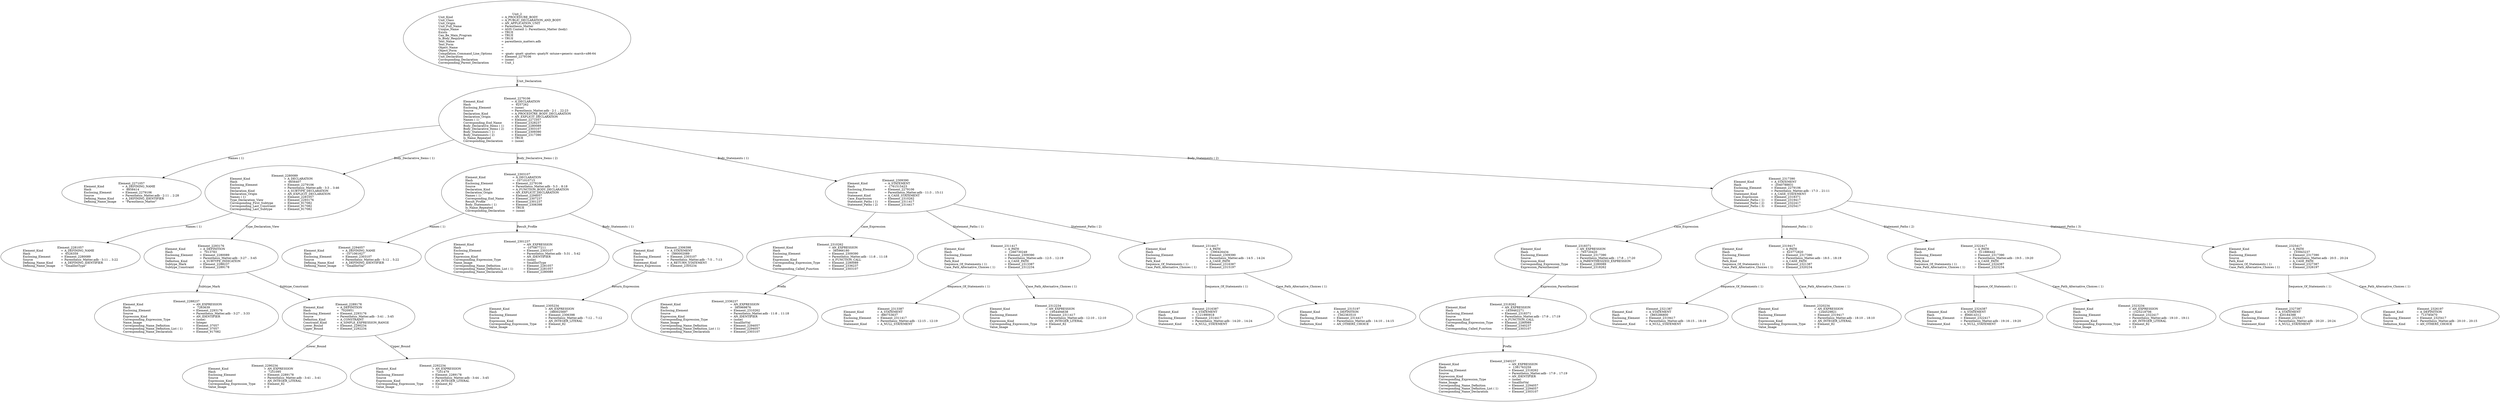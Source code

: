 digraph "parenthesis_matters.adt" {
  Unit_2 -> Element_2279106
      [ label=Unit_Declaration ];
  Unit_2
      [ label=<<TABLE BORDER="0" CELLBORDER="0" CELLSPACING="0" CELLPADDING="0"> 
          <TR><TD COLSPAN="3">Unit_2</TD></TR>
          <TR><TD ALIGN="LEFT">Unit_Kind   </TD><TD> = </TD><TD ALIGN="LEFT">A_PROCEDURE_BODY</TD></TR>
          <TR><TD ALIGN="LEFT">Unit_Class   </TD><TD> = </TD><TD ALIGN="LEFT">A_PUBLIC_DECLARATION_AND_BODY</TD></TR>
          <TR><TD ALIGN="LEFT">Unit_Origin   </TD><TD> = </TD><TD ALIGN="LEFT">AN_APPLICATION_UNIT</TD></TR>
          <TR><TD ALIGN="LEFT">Unit_Full_Name    </TD><TD> = </TD><TD ALIGN="LEFT">Parenthesis_Matter</TD></TR>
          <TR><TD ALIGN="LEFT">Unique_Name   </TD><TD> = </TD><TD ALIGN="LEFT">ASIS Context 1: Parenthesis_Matter (body)</TD></TR>
          <TR><TD ALIGN="LEFT">Exists  </TD><TD> = </TD><TD ALIGN="LEFT">TRUE</TD></TR>
          <TR><TD ALIGN="LEFT">Can_Be_Main_Program     </TD><TD> = </TD><TD ALIGN="LEFT">TRUE</TD></TR>
          <TR><TD ALIGN="LEFT">Is_Body_Required     </TD><TD> = </TD><TD ALIGN="LEFT">TRUE</TD></TR>
          <TR><TD ALIGN="LEFT">Text_Name   </TD><TD> = </TD><TD ALIGN="LEFT">parenthesis_matters.adb</TD></TR>
          <TR><TD ALIGN="LEFT">Text_Form   </TD><TD> = </TD><TD ALIGN="LEFT"></TD></TR>
          <TR><TD ALIGN="LEFT">Object_Name   </TD><TD> = </TD><TD ALIGN="LEFT"></TD></TR>
          <TR><TD ALIGN="LEFT">Object_Form   </TD><TD> = </TD><TD ALIGN="LEFT"></TD></TR>
          <TR><TD ALIGN="LEFT">Compilation_Command_Line_Options         </TD><TD> = </TD><TD ALIGN="LEFT">-gnatc -gnatt -gnatws -gnatyN -mtune=generic -march=x86-64</TD></TR>
          <TR><TD ALIGN="LEFT">Unit_Declaration     </TD><TD> = </TD><TD ALIGN="LEFT">Element_2279106</TD></TR>
          <TR><TD ALIGN="LEFT">Corresponding_Declaration       </TD><TD> = </TD><TD ALIGN="LEFT">(none)</TD></TR>
          <TR><TD ALIGN="LEFT">Corresponding_Parent_Declaration         </TD><TD> = </TD><TD ALIGN="LEFT">Unit_1</TD></TR>
          </TABLE>> ];
  Element_2279106 -> Element_2271057
      [ label="Names ( 1)" ];
  Element_2279106 -> Element_2280089
      [ label="Body_Declarative_Items ( 1)" ];
  Element_2279106 -> Element_2303107
      [ label="Body_Declarative_Items ( 2)" ];
  Element_2279106 -> Element_2309390
      [ label="Body_Statements ( 1)" ];
  Element_2279106 -> Element_2317390
      [ label="Body_Statements ( 2)" ];
  Element_2279106
      [ label=<<TABLE BORDER="0" CELLBORDER="0" CELLSPACING="0" CELLPADDING="0"> 
          <TR><TD COLSPAN="3">Element_2279106</TD></TR>
          <TR><TD ALIGN="LEFT">Element_Kind    </TD><TD> = </TD><TD ALIGN="LEFT">A_DECLARATION</TD></TR>
          <TR><TD ALIGN="LEFT">Hash  </TD><TD> = </TD><TD ALIGN="LEFT"> 9257262</TD></TR>
          <TR><TD ALIGN="LEFT">Enclosing_Element     </TD><TD> = </TD><TD ALIGN="LEFT">(none)</TD></TR>
          <TR><TD ALIGN="LEFT">Source  </TD><TD> = </TD><TD ALIGN="LEFT">Parenthesis_Matter.adb - 2:1 .. 22:23</TD></TR>
          <TR><TD ALIGN="LEFT">Declaration_Kind     </TD><TD> = </TD><TD ALIGN="LEFT">A_PROCEDURE_BODY_DECLARATION</TD></TR>
          <TR><TD ALIGN="LEFT">Declaration_Origin     </TD><TD> = </TD><TD ALIGN="LEFT">AN_EXPLICIT_DECLARATION</TD></TR>
          <TR><TD ALIGN="LEFT">Names ( 1)   </TD><TD> = </TD><TD ALIGN="LEFT">Element_2271057</TD></TR>
          <TR><TD ALIGN="LEFT">Corresponding_End_Name      </TD><TD> = </TD><TD ALIGN="LEFT">Element_2328237</TD></TR>
          <TR><TD ALIGN="LEFT">Body_Declarative_Items ( 1)       </TD><TD> = </TD><TD ALIGN="LEFT">Element_2280089</TD></TR>
          <TR><TD ALIGN="LEFT">Body_Declarative_Items ( 2)       </TD><TD> = </TD><TD ALIGN="LEFT">Element_2303107</TD></TR>
          <TR><TD ALIGN="LEFT">Body_Statements ( 1)      </TD><TD> = </TD><TD ALIGN="LEFT">Element_2309390</TD></TR>
          <TR><TD ALIGN="LEFT">Body_Statements ( 2)      </TD><TD> = </TD><TD ALIGN="LEFT">Element_2317390</TD></TR>
          <TR><TD ALIGN="LEFT">Is_Name_Repeated     </TD><TD> = </TD><TD ALIGN="LEFT">TRUE</TD></TR>
          <TR><TD ALIGN="LEFT">Corresponding_Declaration       </TD><TD> = </TD><TD ALIGN="LEFT">(none)</TD></TR>
          </TABLE>> ];
  Element_2271057
      [ label=<<TABLE BORDER="0" CELLBORDER="0" CELLSPACING="0" CELLPADDING="0"> 
          <TR><TD COLSPAN="3">Element_2271057</TD></TR>
          <TR><TD ALIGN="LEFT">Element_Kind    </TD><TD> = </TD><TD ALIGN="LEFT">A_DEFINING_NAME</TD></TR>
          <TR><TD ALIGN="LEFT">Hash  </TD><TD> = </TD><TD ALIGN="LEFT"> 8858414</TD></TR>
          <TR><TD ALIGN="LEFT">Enclosing_Element     </TD><TD> = </TD><TD ALIGN="LEFT">Element_2279106</TD></TR>
          <TR><TD ALIGN="LEFT">Source  </TD><TD> = </TD><TD ALIGN="LEFT">Parenthesis_Matter.adb - 2:11 .. 2:28</TD></TR>
          <TR><TD ALIGN="LEFT">Defining_Name_Kind     </TD><TD> = </TD><TD ALIGN="LEFT">A_DEFINING_IDENTIFIER</TD></TR>
          <TR><TD ALIGN="LEFT">Defining_Name_Image     </TD><TD> = </TD><TD ALIGN="LEFT">"Parenthesis_Matter"</TD></TR>
          </TABLE>> ];
  Element_2280089 -> Element_2281057
      [ label="Names ( 1)" ];
  Element_2280089 -> Element_2293176
      [ label=Type_Declaration_View ];
  Element_2280089
      [ label=<<TABLE BORDER="0" CELLBORDER="0" CELLSPACING="0" CELLPADDING="0"> 
          <TR><TD COLSPAN="3">Element_2280089</TD></TR>
          <TR><TD ALIGN="LEFT">Element_Kind    </TD><TD> = </TD><TD ALIGN="LEFT">A_DECLARATION</TD></TR>
          <TR><TD ALIGN="LEFT">Hash  </TD><TD> = </TD><TD ALIGN="LEFT"> 6656407</TD></TR>
          <TR><TD ALIGN="LEFT">Enclosing_Element     </TD><TD> = </TD><TD ALIGN="LEFT">Element_2279106</TD></TR>
          <TR><TD ALIGN="LEFT">Source  </TD><TD> = </TD><TD ALIGN="LEFT">Parenthesis_Matter.adb - 3:3 .. 3:46</TD></TR>
          <TR><TD ALIGN="LEFT">Declaration_Kind     </TD><TD> = </TD><TD ALIGN="LEFT">A_SUBTYPE_DECLARATION</TD></TR>
          <TR><TD ALIGN="LEFT">Declaration_Origin     </TD><TD> = </TD><TD ALIGN="LEFT">AN_EXPLICIT_DECLARATION</TD></TR>
          <TR><TD ALIGN="LEFT">Names ( 1)   </TD><TD> = </TD><TD ALIGN="LEFT">Element_2281057</TD></TR>
          <TR><TD ALIGN="LEFT">Type_Declaration_View      </TD><TD> = </TD><TD ALIGN="LEFT">Element_2293176</TD></TR>
          <TR><TD ALIGN="LEFT">Corresponding_First_Subtype       </TD><TD> = </TD><TD ALIGN="LEFT">Element_917082</TD></TR>
          <TR><TD ALIGN="LEFT">Corresponding_Last_Constraint        </TD><TD> = </TD><TD ALIGN="LEFT">Element_917082</TD></TR>
          <TR><TD ALIGN="LEFT">Corresponding_Last_Subtype       </TD><TD> = </TD><TD ALIGN="LEFT">Element_917082</TD></TR>
          </TABLE>> ];
  Element_2281057
      [ label=<<TABLE BORDER="0" CELLBORDER="0" CELLSPACING="0" CELLPADDING="0"> 
          <TR><TD COLSPAN="3">Element_2281057</TD></TR>
          <TR><TD ALIGN="LEFT">Element_Kind    </TD><TD> = </TD><TD ALIGN="LEFT">A_DEFINING_NAME</TD></TR>
          <TR><TD ALIGN="LEFT">Hash  </TD><TD> = </TD><TD ALIGN="LEFT"> 6526359</TD></TR>
          <TR><TD ALIGN="LEFT">Enclosing_Element     </TD><TD> = </TD><TD ALIGN="LEFT">Element_2280089</TD></TR>
          <TR><TD ALIGN="LEFT">Source  </TD><TD> = </TD><TD ALIGN="LEFT">Parenthesis_Matter.adb - 3:11 .. 3:22</TD></TR>
          <TR><TD ALIGN="LEFT">Defining_Name_Kind     </TD><TD> = </TD><TD ALIGN="LEFT">A_DEFINING_IDENTIFIER</TD></TR>
          <TR><TD ALIGN="LEFT">Defining_Name_Image     </TD><TD> = </TD><TD ALIGN="LEFT">"SmallIntType"</TD></TR>
          </TABLE>> ];
  Element_2293176 -> Element_2288237
      [ label=Subtype_Mark ];
  Element_2293176 -> Element_2289178
      [ label=Subtype_Constraint ];
  Element_2293176
      [ label=<<TABLE BORDER="0" CELLBORDER="0" CELLSPACING="0" CELLPADDING="0"> 
          <TR><TD COLSPAN="3">Element_2293176</TD></TR>
          <TR><TD ALIGN="LEFT">Element_Kind    </TD><TD> = </TD><TD ALIGN="LEFT">A_DEFINITION</TD></TR>
          <TR><TD ALIGN="LEFT">Hash  </TD><TD> = </TD><TD ALIGN="LEFT"> 7013783</TD></TR>
          <TR><TD ALIGN="LEFT">Enclosing_Element     </TD><TD> = </TD><TD ALIGN="LEFT">Element_2280089</TD></TR>
          <TR><TD ALIGN="LEFT">Source  </TD><TD> = </TD><TD ALIGN="LEFT">Parenthesis_Matter.adb - 3:27 .. 3:45</TD></TR>
          <TR><TD ALIGN="LEFT">Definition_Kind    </TD><TD> = </TD><TD ALIGN="LEFT">A_SUBTYPE_INDICATION</TD></TR>
          <TR><TD ALIGN="LEFT">Subtype_Mark    </TD><TD> = </TD><TD ALIGN="LEFT">Element_2288237</TD></TR>
          <TR><TD ALIGN="LEFT">Subtype_Constraint     </TD><TD> = </TD><TD ALIGN="LEFT">Element_2289178</TD></TR>
          </TABLE>> ];
  Element_2288237
      [ label=<<TABLE BORDER="0" CELLBORDER="0" CELLSPACING="0" CELLPADDING="0"> 
          <TR><TD COLSPAN="3">Element_2288237</TD></TR>
          <TR><TD ALIGN="LEFT">Element_Kind    </TD><TD> = </TD><TD ALIGN="LEFT">AN_EXPRESSION</TD></TR>
          <TR><TD ALIGN="LEFT">Hash  </TD><TD> = </TD><TD ALIGN="LEFT"> 7263639</TD></TR>
          <TR><TD ALIGN="LEFT">Enclosing_Element     </TD><TD> = </TD><TD ALIGN="LEFT">Element_2293176</TD></TR>
          <TR><TD ALIGN="LEFT">Source  </TD><TD> = </TD><TD ALIGN="LEFT">Parenthesis_Matter.adb - 3:27 .. 3:33</TD></TR>
          <TR><TD ALIGN="LEFT">Expression_Kind    </TD><TD> = </TD><TD ALIGN="LEFT">AN_IDENTIFIER</TD></TR>
          <TR><TD ALIGN="LEFT">Corresponding_Expression_Type        </TD><TD> = </TD><TD ALIGN="LEFT">(none)</TD></TR>
          <TR><TD ALIGN="LEFT">Name_Image   </TD><TD> = </TD><TD ALIGN="LEFT">Integer</TD></TR>
          <TR><TD ALIGN="LEFT">Corresponding_Name_Definition        </TD><TD> = </TD><TD ALIGN="LEFT">Element_37057</TD></TR>
          <TR><TD ALIGN="LEFT">Corresponding_Name_Definition_List ( 1)          </TD><TD> = </TD><TD ALIGN="LEFT">Element_37057</TD></TR>
          <TR><TD ALIGN="LEFT">Corresponding_Name_Declaration        </TD><TD> = </TD><TD ALIGN="LEFT">Element_917082</TD></TR>
          </TABLE>> ];
  Element_2289178 -> Element_2290234
      [ label=Lower_Bound ];
  Element_2289178 -> Element_2292234
      [ label=Upper_Bound ];
  Element_2289178
      [ label=<<TABLE BORDER="0" CELLBORDER="0" CELLSPACING="0" CELLPADDING="0"> 
          <TR><TD COLSPAN="3">Element_2289178</TD></TR>
          <TR><TD ALIGN="LEFT">Element_Kind    </TD><TD> = </TD><TD ALIGN="LEFT">A_DEFINITION</TD></TR>
          <TR><TD ALIGN="LEFT">Hash  </TD><TD> = </TD><TD ALIGN="LEFT"> 7020951</TD></TR>
          <TR><TD ALIGN="LEFT">Enclosing_Element     </TD><TD> = </TD><TD ALIGN="LEFT">Element_2293176</TD></TR>
          <TR><TD ALIGN="LEFT">Source  </TD><TD> = </TD><TD ALIGN="LEFT">Parenthesis_Matter.adb - 3:41 .. 3:45</TD></TR>
          <TR><TD ALIGN="LEFT">Definition_Kind    </TD><TD> = </TD><TD ALIGN="LEFT">A_CONSTRAINT</TD></TR>
          <TR><TD ALIGN="LEFT">Constraint_Kind    </TD><TD> = </TD><TD ALIGN="LEFT">A_SIMPLE_EXPRESSION_RANGE</TD></TR>
          <TR><TD ALIGN="LEFT">Lower_Bound   </TD><TD> = </TD><TD ALIGN="LEFT">Element_2290234</TD></TR>
          <TR><TD ALIGN="LEFT">Upper_Bound   </TD><TD> = </TD><TD ALIGN="LEFT">Element_2292234</TD></TR>
          </TABLE>> ];
  Element_2290234
      [ label=<<TABLE BORDER="0" CELLBORDER="0" CELLSPACING="0" CELLPADDING="0"> 
          <TR><TD COLSPAN="3">Element_2290234</TD></TR>
          <TR><TD ALIGN="LEFT">Element_Kind    </TD><TD> = </TD><TD ALIGN="LEFT">AN_EXPRESSION</TD></TR>
          <TR><TD ALIGN="LEFT">Hash  </TD><TD> = </TD><TD ALIGN="LEFT"> 7251095</TD></TR>
          <TR><TD ALIGN="LEFT">Enclosing_Element     </TD><TD> = </TD><TD ALIGN="LEFT">Element_2289178</TD></TR>
          <TR><TD ALIGN="LEFT">Source  </TD><TD> = </TD><TD ALIGN="LEFT">Parenthesis_Matter.adb - 3:41 .. 3:41</TD></TR>
          <TR><TD ALIGN="LEFT">Expression_Kind    </TD><TD> = </TD><TD ALIGN="LEFT">AN_INTEGER_LITERAL</TD></TR>
          <TR><TD ALIGN="LEFT">Corresponding_Expression_Type        </TD><TD> = </TD><TD ALIGN="LEFT">Element_82</TD></TR>
          <TR><TD ALIGN="LEFT">Value_Image   </TD><TD> = </TD><TD ALIGN="LEFT">0</TD></TR>
          </TABLE>> ];
  Element_2292234
      [ label=<<TABLE BORDER="0" CELLBORDER="0" CELLSPACING="0" CELLPADDING="0"> 
          <TR><TD COLSPAN="3">Element_2292234</TD></TR>
          <TR><TD ALIGN="LEFT">Element_Kind    </TD><TD> = </TD><TD ALIGN="LEFT">AN_EXPRESSION</TD></TR>
          <TR><TD ALIGN="LEFT">Hash  </TD><TD> = </TD><TD ALIGN="LEFT"> 7251479</TD></TR>
          <TR><TD ALIGN="LEFT">Enclosing_Element     </TD><TD> = </TD><TD ALIGN="LEFT">Element_2289178</TD></TR>
          <TR><TD ALIGN="LEFT">Source  </TD><TD> = </TD><TD ALIGN="LEFT">Parenthesis_Matter.adb - 3:44 .. 3:45</TD></TR>
          <TR><TD ALIGN="LEFT">Expression_Kind    </TD><TD> = </TD><TD ALIGN="LEFT">AN_INTEGER_LITERAL</TD></TR>
          <TR><TD ALIGN="LEFT">Corresponding_Expression_Type        </TD><TD> = </TD><TD ALIGN="LEFT">Element_82</TD></TR>
          <TR><TD ALIGN="LEFT">Value_Image   </TD><TD> = </TD><TD ALIGN="LEFT">12</TD></TR>
          </TABLE>> ];
  Element_2303107 -> Element_2294057
      [ label="Names ( 1)" ];
  Element_2303107 -> Element_2301237
      [ label=Result_Profile ];
  Element_2303107 -> Element_2306398
      [ label="Body_Statements ( 1)" ];
  Element_2303107
      [ label=<<TABLE BORDER="0" CELLBORDER="0" CELLSPACING="0" CELLPADDING="0"> 
          <TR><TD COLSPAN="3">Element_2303107</TD></TR>
          <TR><TD ALIGN="LEFT">Element_Kind    </TD><TD> = </TD><TD ALIGN="LEFT">A_DECLARATION</TD></TR>
          <TR><TD ALIGN="LEFT">Hash  </TD><TD> = </TD><TD ALIGN="LEFT">-1071010715</TD></TR>
          <TR><TD ALIGN="LEFT">Enclosing_Element     </TD><TD> = </TD><TD ALIGN="LEFT">Element_2279106</TD></TR>
          <TR><TD ALIGN="LEFT">Source  </TD><TD> = </TD><TD ALIGN="LEFT">Parenthesis_Matter.adb - 5:3 .. 8:18</TD></TR>
          <TR><TD ALIGN="LEFT">Declaration_Kind     </TD><TD> = </TD><TD ALIGN="LEFT">A_FUNCTION_BODY_DECLARATION</TD></TR>
          <TR><TD ALIGN="LEFT">Declaration_Origin     </TD><TD> = </TD><TD ALIGN="LEFT">AN_EXPLICIT_DECLARATION</TD></TR>
          <TR><TD ALIGN="LEFT">Names ( 1)   </TD><TD> = </TD><TD ALIGN="LEFT">Element_2294057</TD></TR>
          <TR><TD ALIGN="LEFT">Corresponding_End_Name      </TD><TD> = </TD><TD ALIGN="LEFT">Element_2307237</TD></TR>
          <TR><TD ALIGN="LEFT">Result_Profile    </TD><TD> = </TD><TD ALIGN="LEFT">Element_2301237</TD></TR>
          <TR><TD ALIGN="LEFT">Body_Statements ( 1)      </TD><TD> = </TD><TD ALIGN="LEFT">Element_2306398</TD></TR>
          <TR><TD ALIGN="LEFT">Is_Name_Repeated     </TD><TD> = </TD><TD ALIGN="LEFT">TRUE</TD></TR>
          <TR><TD ALIGN="LEFT">Corresponding_Declaration       </TD><TD> = </TD><TD ALIGN="LEFT">(none)</TD></TR>
          </TABLE>> ];
  Element_2294057
      [ label=<<TABLE BORDER="0" CELLBORDER="0" CELLSPACING="0" CELLPADDING="0"> 
          <TR><TD COLSPAN="3">Element_2294057</TD></TR>
          <TR><TD ALIGN="LEFT">Element_Kind    </TD><TD> = </TD><TD ALIGN="LEFT">A_DEFINING_NAME</TD></TR>
          <TR><TD ALIGN="LEFT">Hash  </TD><TD> = </TD><TD ALIGN="LEFT">-1071061627</TD></TR>
          <TR><TD ALIGN="LEFT">Enclosing_Element     </TD><TD> = </TD><TD ALIGN="LEFT">Element_2303107</TD></TR>
          <TR><TD ALIGN="LEFT">Source  </TD><TD> = </TD><TD ALIGN="LEFT">Parenthesis_Matter.adb - 5:12 .. 5:22</TD></TR>
          <TR><TD ALIGN="LEFT">Defining_Name_Kind     </TD><TD> = </TD><TD ALIGN="LEFT">A_DEFINING_IDENTIFIER</TD></TR>
          <TR><TD ALIGN="LEFT">Defining_Name_Image     </TD><TD> = </TD><TD ALIGN="LEFT">"SmallIntVal"</TD></TR>
          </TABLE>> ];
  Element_2301237
      [ label=<<TABLE BORDER="0" CELLBORDER="0" CELLSPACING="0" CELLPADDING="0"> 
          <TR><TD COLSPAN="3">Element_2301237</TD></TR>
          <TR><TD ALIGN="LEFT">Element_Kind    </TD><TD> = </TD><TD ALIGN="LEFT">AN_EXPRESSION</TD></TR>
          <TR><TD ALIGN="LEFT">Hash  </TD><TD> = </TD><TD ALIGN="LEFT">-1070877211</TD></TR>
          <TR><TD ALIGN="LEFT">Enclosing_Element     </TD><TD> = </TD><TD ALIGN="LEFT">Element_2303107</TD></TR>
          <TR><TD ALIGN="LEFT">Source  </TD><TD> = </TD><TD ALIGN="LEFT">Parenthesis_Matter.adb - 5:31 .. 5:42</TD></TR>
          <TR><TD ALIGN="LEFT">Expression_Kind    </TD><TD> = </TD><TD ALIGN="LEFT">AN_IDENTIFIER</TD></TR>
          <TR><TD ALIGN="LEFT">Corresponding_Expression_Type        </TD><TD> = </TD><TD ALIGN="LEFT">(none)</TD></TR>
          <TR><TD ALIGN="LEFT">Name_Image   </TD><TD> = </TD><TD ALIGN="LEFT">SmallIntType</TD></TR>
          <TR><TD ALIGN="LEFT">Corresponding_Name_Definition        </TD><TD> = </TD><TD ALIGN="LEFT">Element_2281057</TD></TR>
          <TR><TD ALIGN="LEFT">Corresponding_Name_Definition_List ( 1)          </TD><TD> = </TD><TD ALIGN="LEFT">Element_2281057</TD></TR>
          <TR><TD ALIGN="LEFT">Corresponding_Name_Declaration        </TD><TD> = </TD><TD ALIGN="LEFT">Element_2280089</TD></TR>
          </TABLE>> ];
  Element_2306398 -> Element_2305234
      [ label=Return_Expression ];
  Element_2306398
      [ label=<<TABLE BORDER="0" CELLBORDER="0" CELLSPACING="0" CELLPADDING="0"> 
          <TR><TD COLSPAN="3">Element_2306398</TD></TR>
          <TR><TD ALIGN="LEFT">Element_Kind    </TD><TD> = </TD><TD ALIGN="LEFT">A_STATEMENT</TD></TR>
          <TR><TD ALIGN="LEFT">Hash  </TD><TD> = </TD><TD ALIGN="LEFT"> 1880002089</TD></TR>
          <TR><TD ALIGN="LEFT">Enclosing_Element     </TD><TD> = </TD><TD ALIGN="LEFT">Element_2303107</TD></TR>
          <TR><TD ALIGN="LEFT">Source  </TD><TD> = </TD><TD ALIGN="LEFT">Parenthesis_Matter.adb - 7:5 .. 7:13</TD></TR>
          <TR><TD ALIGN="LEFT">Statement_Kind    </TD><TD> = </TD><TD ALIGN="LEFT">A_RETURN_STATEMENT</TD></TR>
          <TR><TD ALIGN="LEFT">Return_Expression     </TD><TD> = </TD><TD ALIGN="LEFT">Element_2305234</TD></TR>
          </TABLE>> ];
  Element_2305234
      [ label=<<TABLE BORDER="0" CELLBORDER="0" CELLSPACING="0" CELLPADDING="0"> 
          <TR><TD COLSPAN="3">Element_2305234</TD></TR>
          <TR><TD ALIGN="LEFT">Element_Kind    </TD><TD> = </TD><TD ALIGN="LEFT">AN_EXPRESSION</TD></TR>
          <TR><TD ALIGN="LEFT">Hash  </TD><TD> = </TD><TD ALIGN="LEFT"> 1880025697</TD></TR>
          <TR><TD ALIGN="LEFT">Enclosing_Element     </TD><TD> = </TD><TD ALIGN="LEFT">Element_2306398</TD></TR>
          <TR><TD ALIGN="LEFT">Source  </TD><TD> = </TD><TD ALIGN="LEFT">Parenthesis_Matter.adb - 7:12 .. 7:12</TD></TR>
          <TR><TD ALIGN="LEFT">Expression_Kind    </TD><TD> = </TD><TD ALIGN="LEFT">AN_INTEGER_LITERAL</TD></TR>
          <TR><TD ALIGN="LEFT">Corresponding_Expression_Type        </TD><TD> = </TD><TD ALIGN="LEFT">Element_82</TD></TR>
          <TR><TD ALIGN="LEFT">Value_Image   </TD><TD> = </TD><TD ALIGN="LEFT">0</TD></TR>
          </TABLE>> ];
  Element_2309390 -> Element_2310262
      [ label=Case_Expression ];
  Element_2309390 -> Element_2311417
      [ label="Statement_Paths ( 1)" ];
  Element_2309390 -> Element_2314417
      [ label="Statement_Paths ( 2)" ];
  Element_2309390
      [ label=<<TABLE BORDER="0" CELLBORDER="0" CELLSPACING="0" CELLPADDING="0"> 
          <TR><TD COLSPAN="3">Element_2309390</TD></TR>
          <TR><TD ALIGN="LEFT">Element_Kind    </TD><TD> = </TD><TD ALIGN="LEFT">A_STATEMENT</TD></TR>
          <TR><TD ALIGN="LEFT">Hash  </TD><TD> = </TD><TD ALIGN="LEFT">-1761515423</TD></TR>
          <TR><TD ALIGN="LEFT">Enclosing_Element     </TD><TD> = </TD><TD ALIGN="LEFT">Element_2279106</TD></TR>
          <TR><TD ALIGN="LEFT">Source  </TD><TD> = </TD><TD ALIGN="LEFT">Parenthesis_Matter.adb - 11:3 .. 15:11</TD></TR>
          <TR><TD ALIGN="LEFT">Statement_Kind    </TD><TD> = </TD><TD ALIGN="LEFT">A_CASE_STATEMENT</TD></TR>
          <TR><TD ALIGN="LEFT">Case_Expression    </TD><TD> = </TD><TD ALIGN="LEFT">Element_2310262</TD></TR>
          <TR><TD ALIGN="LEFT">Statement_Paths ( 1)      </TD><TD> = </TD><TD ALIGN="LEFT">Element_2311417</TD></TR>
          <TR><TD ALIGN="LEFT">Statement_Paths ( 2)      </TD><TD> = </TD><TD ALIGN="LEFT">Element_2314417</TD></TR>
          </TABLE>> ];
  Element_2310262 -> Element_2336237
      [ label=Prefix ];
  Element_2310262
      [ label=<<TABLE BORDER="0" CELLBORDER="0" CELLSPACING="0" CELLPADDING="0"> 
          <TR><TD COLSPAN="3">Element_2310262</TD></TR>
          <TR><TD ALIGN="LEFT">Element_Kind    </TD><TD> = </TD><TD ALIGN="LEFT">AN_EXPRESSION</TD></TR>
          <TR><TD ALIGN="LEFT">Hash  </TD><TD> = </TD><TD ALIGN="LEFT"> 385966180</TD></TR>
          <TR><TD ALIGN="LEFT">Enclosing_Element     </TD><TD> = </TD><TD ALIGN="LEFT">Element_2309390</TD></TR>
          <TR><TD ALIGN="LEFT">Source  </TD><TD> = </TD><TD ALIGN="LEFT">Parenthesis_Matter.adb - 11:8 .. 11:18</TD></TR>
          <TR><TD ALIGN="LEFT">Expression_Kind    </TD><TD> = </TD><TD ALIGN="LEFT">A_FUNCTION_CALL</TD></TR>
          <TR><TD ALIGN="LEFT">Corresponding_Expression_Type        </TD><TD> = </TD><TD ALIGN="LEFT">Element_2280089</TD></TR>
          <TR><TD ALIGN="LEFT">Prefix  </TD><TD> = </TD><TD ALIGN="LEFT">Element_2336237</TD></TR>
          <TR><TD ALIGN="LEFT">Corresponding_Called_Function        </TD><TD> = </TD><TD ALIGN="LEFT">Element_2303107</TD></TR>
          </TABLE>> ];
  Element_2336237
      [ label=<<TABLE BORDER="0" CELLBORDER="0" CELLSPACING="0" CELLPADDING="0"> 
          <TR><TD COLSPAN="3">Element_2336237</TD></TR>
          <TR><TD ALIGN="LEFT">Element_Kind    </TD><TD> = </TD><TD ALIGN="LEFT">AN_EXPRESSION</TD></TR>
          <TR><TD ALIGN="LEFT">Hash  </TD><TD> = </TD><TD ALIGN="LEFT"> 385969876</TD></TR>
          <TR><TD ALIGN="LEFT">Enclosing_Element     </TD><TD> = </TD><TD ALIGN="LEFT">Element_2310262</TD></TR>
          <TR><TD ALIGN="LEFT">Source  </TD><TD> = </TD><TD ALIGN="LEFT">Parenthesis_Matter.adb - 11:8 .. 11:18</TD></TR>
          <TR><TD ALIGN="LEFT">Expression_Kind    </TD><TD> = </TD><TD ALIGN="LEFT">AN_IDENTIFIER</TD></TR>
          <TR><TD ALIGN="LEFT">Corresponding_Expression_Type        </TD><TD> = </TD><TD ALIGN="LEFT">(none)</TD></TR>
          <TR><TD ALIGN="LEFT">Name_Image   </TD><TD> = </TD><TD ALIGN="LEFT">SmallIntVal</TD></TR>
          <TR><TD ALIGN="LEFT">Corresponding_Name_Definition        </TD><TD> = </TD><TD ALIGN="LEFT">Element_2294057</TD></TR>
          <TR><TD ALIGN="LEFT">Corresponding_Name_Definition_List ( 1)          </TD><TD> = </TD><TD ALIGN="LEFT">Element_2294057</TD></TR>
          <TR><TD ALIGN="LEFT">Corresponding_Name_Declaration        </TD><TD> = </TD><TD ALIGN="LEFT">Element_2303107</TD></TR>
          </TABLE>> ];
  Element_2311417 -> Element_2313387
      [ label="Sequence_Of_Statements ( 1)" ];
  Element_2311417 -> Element_2312234
      [ label="Case_Path_Alternative_Choices ( 1)" ];
  Element_2311417
      [ label=<<TABLE BORDER="0" CELLBORDER="0" CELLSPACING="0" CELLPADDING="0"> 
          <TR><TD COLSPAN="3">Element_2311417</TD></TR>
          <TR><TD ALIGN="LEFT">Element_Kind    </TD><TD> = </TD><TD ALIGN="LEFT">A_PATH</TD></TR>
          <TR><TD ALIGN="LEFT">Hash  </TD><TD> = </TD><TD ALIGN="LEFT"> 1266730249</TD></TR>
          <TR><TD ALIGN="LEFT">Enclosing_Element     </TD><TD> = </TD><TD ALIGN="LEFT">Element_2309390</TD></TR>
          <TR><TD ALIGN="LEFT">Source  </TD><TD> = </TD><TD ALIGN="LEFT">Parenthesis_Matter.adb - 12:5 .. 12:19</TD></TR>
          <TR><TD ALIGN="LEFT">Path_Kind   </TD><TD> = </TD><TD ALIGN="LEFT">A_CASE_PATH</TD></TR>
          <TR><TD ALIGN="LEFT">Sequence_Of_Statements ( 1)       </TD><TD> = </TD><TD ALIGN="LEFT">Element_2313387</TD></TR>
          <TR><TD ALIGN="LEFT">Case_Path_Alternative_Choices ( 1)         </TD><TD> = </TD><TD ALIGN="LEFT">Element_2312234</TD></TR>
          </TABLE>> ];
  Element_2312234
      [ label=<<TABLE BORDER="0" CELLBORDER="0" CELLSPACING="0" CELLPADDING="0"> 
          <TR><TD COLSPAN="3">Element_2312234</TD></TR>
          <TR><TD ALIGN="LEFT">Element_Kind    </TD><TD> = </TD><TD ALIGN="LEFT">AN_EXPRESSION</TD></TR>
          <TR><TD ALIGN="LEFT">Hash  </TD><TD> = </TD><TD ALIGN="LEFT">-1954494638</TD></TR>
          <TR><TD ALIGN="LEFT">Enclosing_Element     </TD><TD> = </TD><TD ALIGN="LEFT">Element_2311417</TD></TR>
          <TR><TD ALIGN="LEFT">Source  </TD><TD> = </TD><TD ALIGN="LEFT">Parenthesis_Matter.adb - 12:10 .. 12:10</TD></TR>
          <TR><TD ALIGN="LEFT">Expression_Kind    </TD><TD> = </TD><TD ALIGN="LEFT">AN_INTEGER_LITERAL</TD></TR>
          <TR><TD ALIGN="LEFT">Corresponding_Expression_Type        </TD><TD> = </TD><TD ALIGN="LEFT">Element_82</TD></TR>
          <TR><TD ALIGN="LEFT">Value_Image   </TD><TD> = </TD><TD ALIGN="LEFT">0</TD></TR>
          </TABLE>> ];
  Element_2313387
      [ label=<<TABLE BORDER="0" CELLBORDER="0" CELLSPACING="0" CELLPADDING="0"> 
          <TR><TD COLSPAN="3">Element_2313387</TD></TR>
          <TR><TD ALIGN="LEFT">Element_Kind    </TD><TD> = </TD><TD ALIGN="LEFT">A_STATEMENT</TD></TR>
          <TR><TD ALIGN="LEFT">Hash  </TD><TD> = </TD><TD ALIGN="LEFT">-880753637</TD></TR>
          <TR><TD ALIGN="LEFT">Enclosing_Element     </TD><TD> = </TD><TD ALIGN="LEFT">Element_2311417</TD></TR>
          <TR><TD ALIGN="LEFT">Source  </TD><TD> = </TD><TD ALIGN="LEFT">Parenthesis_Matter.adb - 12:15 .. 12:19</TD></TR>
          <TR><TD ALIGN="LEFT">Statement_Kind    </TD><TD> = </TD><TD ALIGN="LEFT">A_NULL_STATEMENT</TD></TR>
          </TABLE>> ];
  Element_2314417 -> Element_2316387
      [ label="Sequence_Of_Statements ( 1)" ];
  Element_2314417 -> Element_2315197
      [ label="Case_Path_Alternative_Choices ( 1)" ];
  Element_2314417
      [ label=<<TABLE BORDER="0" CELLBORDER="0" CELLSPACING="0" CELLPADDING="0"> 
          <TR><TD COLSPAN="3">Element_2314417</TD></TR>
          <TR><TD ALIGN="LEFT">Element_Kind    </TD><TD> = </TD><TD ALIGN="LEFT">A_PATH</TD></TR>
          <TR><TD ALIGN="LEFT">Hash  </TD><TD> = </TD><TD ALIGN="LEFT"> 1390426434</TD></TR>
          <TR><TD ALIGN="LEFT">Enclosing_Element     </TD><TD> = </TD><TD ALIGN="LEFT">Element_2309390</TD></TR>
          <TR><TD ALIGN="LEFT">Source  </TD><TD> = </TD><TD ALIGN="LEFT">Parenthesis_Matter.adb - 14:5 .. 14:24</TD></TR>
          <TR><TD ALIGN="LEFT">Path_Kind   </TD><TD> = </TD><TD ALIGN="LEFT">A_CASE_PATH</TD></TR>
          <TR><TD ALIGN="LEFT">Sequence_Of_Statements ( 1)       </TD><TD> = </TD><TD ALIGN="LEFT">Element_2316387</TD></TR>
          <TR><TD ALIGN="LEFT">Case_Path_Alternative_Choices ( 1)         </TD><TD> = </TD><TD ALIGN="LEFT">Element_2315197</TD></TR>
          </TABLE>> ];
  Element_2315197
      [ label=<<TABLE BORDER="0" CELLBORDER="0" CELLSPACING="0" CELLPADDING="0"> 
          <TR><TD COLSPAN="3">Element_2315197</TD></TR>
          <TR><TD ALIGN="LEFT">Element_Kind    </TD><TD> = </TD><TD ALIGN="LEFT">A_DEFINITION</TD></TR>
          <TR><TD ALIGN="LEFT">Hash  </TD><TD> = </TD><TD ALIGN="LEFT">-1562363510</TD></TR>
          <TR><TD ALIGN="LEFT">Enclosing_Element     </TD><TD> = </TD><TD ALIGN="LEFT">Element_2314417</TD></TR>
          <TR><TD ALIGN="LEFT">Source  </TD><TD> = </TD><TD ALIGN="LEFT">Parenthesis_Matter.adb - 14:10 .. 14:15</TD></TR>
          <TR><TD ALIGN="LEFT">Definition_Kind    </TD><TD> = </TD><TD ALIGN="LEFT">AN_OTHERS_CHOICE</TD></TR>
          </TABLE>> ];
  Element_2316387
      [ label=<<TABLE BORDER="0" CELLBORDER="0" CELLSPACING="0" CELLPADDING="0"> 
          <TR><TD COLSPAN="3">Element_2316387</TD></TR>
          <TR><TD ALIGN="LEFT">Element_Kind    </TD><TD> = </TD><TD ALIGN="LEFT">A_STATEMENT</TD></TR>
          <TR><TD ALIGN="LEFT">Hash  </TD><TD> = </TD><TD ALIGN="LEFT"> 1121990918</TD></TR>
          <TR><TD ALIGN="LEFT">Enclosing_Element     </TD><TD> = </TD><TD ALIGN="LEFT">Element_2314417</TD></TR>
          <TR><TD ALIGN="LEFT">Source  </TD><TD> = </TD><TD ALIGN="LEFT">Parenthesis_Matter.adb - 14:20 .. 14:24</TD></TR>
          <TR><TD ALIGN="LEFT">Statement_Kind    </TD><TD> = </TD><TD ALIGN="LEFT">A_NULL_STATEMENT</TD></TR>
          </TABLE>> ];
  Element_2317390 -> Element_2318371
      [ label=Case_Expression ];
  Element_2317390 -> Element_2319417
      [ label="Statement_Paths ( 1)" ];
  Element_2317390 -> Element_2322417
      [ label="Statement_Paths ( 2)" ];
  Element_2317390 -> Element_2325417
      [ label="Statement_Paths ( 3)" ];
  Element_2317390
      [ label=<<TABLE BORDER="0" CELLBORDER="0" CELLSPACING="0" CELLPADDING="0"> 
          <TR><TD COLSPAN="3">Element_2317390</TD></TR>
          <TR><TD ALIGN="LEFT">Element_Kind    </TD><TD> = </TD><TD ALIGN="LEFT">A_STATEMENT</TD></TR>
          <TR><TD ALIGN="LEFT">Hash  </TD><TD> = </TD><TD ALIGN="LEFT">-2040788831</TD></TR>
          <TR><TD ALIGN="LEFT">Enclosing_Element     </TD><TD> = </TD><TD ALIGN="LEFT">Element_2279106</TD></TR>
          <TR><TD ALIGN="LEFT">Source  </TD><TD> = </TD><TD ALIGN="LEFT">Parenthesis_Matter.adb - 17:3 .. 21:11</TD></TR>
          <TR><TD ALIGN="LEFT">Statement_Kind    </TD><TD> = </TD><TD ALIGN="LEFT">A_CASE_STATEMENT</TD></TR>
          <TR><TD ALIGN="LEFT">Case_Expression    </TD><TD> = </TD><TD ALIGN="LEFT">Element_2318371</TD></TR>
          <TR><TD ALIGN="LEFT">Statement_Paths ( 1)      </TD><TD> = </TD><TD ALIGN="LEFT">Element_2319417</TD></TR>
          <TR><TD ALIGN="LEFT">Statement_Paths ( 2)      </TD><TD> = </TD><TD ALIGN="LEFT">Element_2322417</TD></TR>
          <TR><TD ALIGN="LEFT">Statement_Paths ( 3)      </TD><TD> = </TD><TD ALIGN="LEFT">Element_2325417</TD></TR>
          </TABLE>> ];
  Element_2318371 -> Element_2318262
      [ label=Expression_Parenthesized ];
  Element_2318371
      [ label=<<TABLE BORDER="0" CELLBORDER="0" CELLSPACING="0" CELLPADDING="0"> 
          <TR><TD COLSPAN="3">Element_2318371</TD></TR>
          <TR><TD ALIGN="LEFT">Element_Kind    </TD><TD> = </TD><TD ALIGN="LEFT">AN_EXPRESSION</TD></TR>
          <TR><TD ALIGN="LEFT">Hash  </TD><TD> = </TD><TD ALIGN="LEFT">-765720420</TD></TR>
          <TR><TD ALIGN="LEFT">Enclosing_Element     </TD><TD> = </TD><TD ALIGN="LEFT">Element_2317390</TD></TR>
          <TR><TD ALIGN="LEFT">Source  </TD><TD> = </TD><TD ALIGN="LEFT">Parenthesis_Matter.adb - 17:8 .. 17:20</TD></TR>
          <TR><TD ALIGN="LEFT">Expression_Kind    </TD><TD> = </TD><TD ALIGN="LEFT">A_PARENTHESIZED_EXPRESSION</TD></TR>
          <TR><TD ALIGN="LEFT">Corresponding_Expression_Type        </TD><TD> = </TD><TD ALIGN="LEFT">Element_2280089</TD></TR>
          <TR><TD ALIGN="LEFT">Expression_Parenthesized       </TD><TD> = </TD><TD ALIGN="LEFT">Element_2318262</TD></TR>
          </TABLE>> ];
  Element_2318262 -> Element_2340237
      [ label=Prefix ];
  Element_2318262
      [ label=<<TABLE BORDER="0" CELLBORDER="0" CELLSPACING="0" CELLPADDING="0"> 
          <TR><TD COLSPAN="3">Element_2318262</TD></TR>
          <TR><TD ALIGN="LEFT">Element_Kind    </TD><TD> = </TD><TD ALIGN="LEFT">AN_EXPRESSION</TD></TR>
          <TR><TD ALIGN="LEFT">Hash  </TD><TD> = </TD><TD ALIGN="LEFT">-1839462271</TD></TR>
          <TR><TD ALIGN="LEFT">Enclosing_Element     </TD><TD> = </TD><TD ALIGN="LEFT">Element_2318371</TD></TR>
          <TR><TD ALIGN="LEFT">Source  </TD><TD> = </TD><TD ALIGN="LEFT">Parenthesis_Matter.adb - 17:9 .. 17:19</TD></TR>
          <TR><TD ALIGN="LEFT">Expression_Kind    </TD><TD> = </TD><TD ALIGN="LEFT">A_FUNCTION_CALL</TD></TR>
          <TR><TD ALIGN="LEFT">Corresponding_Expression_Type        </TD><TD> = </TD><TD ALIGN="LEFT">Element_2280089</TD></TR>
          <TR><TD ALIGN="LEFT">Prefix  </TD><TD> = </TD><TD ALIGN="LEFT">Element_2340237</TD></TR>
          <TR><TD ALIGN="LEFT">Corresponding_Called_Function        </TD><TD> = </TD><TD ALIGN="LEFT">Element_2303107</TD></TR>
          </TABLE>> ];
  Element_2340237
      [ label=<<TABLE BORDER="0" CELLBORDER="0" CELLSPACING="0" CELLPADDING="0"> 
          <TR><TD COLSPAN="3">Element_2340237</TD></TR>
          <TR><TD ALIGN="LEFT">Element_Kind    </TD><TD> = </TD><TD ALIGN="LEFT">AN_EXPRESSION</TD></TR>
          <TR><TD ALIGN="LEFT">Hash  </TD><TD> = </TD><TD ALIGN="LEFT"> 1381763259</TD></TR>
          <TR><TD ALIGN="LEFT">Enclosing_Element     </TD><TD> = </TD><TD ALIGN="LEFT">Element_2318262</TD></TR>
          <TR><TD ALIGN="LEFT">Source  </TD><TD> = </TD><TD ALIGN="LEFT">Parenthesis_Matter.adb - 17:9 .. 17:19</TD></TR>
          <TR><TD ALIGN="LEFT">Expression_Kind    </TD><TD> = </TD><TD ALIGN="LEFT">AN_IDENTIFIER</TD></TR>
          <TR><TD ALIGN="LEFT">Corresponding_Expression_Type        </TD><TD> = </TD><TD ALIGN="LEFT">(none)</TD></TR>
          <TR><TD ALIGN="LEFT">Name_Image   </TD><TD> = </TD><TD ALIGN="LEFT">SmallIntVal</TD></TR>
          <TR><TD ALIGN="LEFT">Corresponding_Name_Definition        </TD><TD> = </TD><TD ALIGN="LEFT">Element_2294057</TD></TR>
          <TR><TD ALIGN="LEFT">Corresponding_Name_Definition_List ( 1)          </TD><TD> = </TD><TD ALIGN="LEFT">Element_2294057</TD></TR>
          <TR><TD ALIGN="LEFT">Corresponding_Name_Declaration        </TD><TD> = </TD><TD ALIGN="LEFT">Element_2303107</TD></TR>
          </TABLE>> ];
  Element_2319417 -> Element_2321387
      [ label="Sequence_Of_Statements ( 1)" ];
  Element_2319417 -> Element_2320234
      [ label="Case_Path_Alternative_Choices ( 1)" ];
  Element_2319417
      [ label=<<TABLE BORDER="0" CELLBORDER="0" CELLSPACING="0" CELLPADDING="0"> 
          <TR><TD COLSPAN="3">Element_2319417</TD></TR>
          <TR><TD ALIGN="LEFT">Element_Kind    </TD><TD> = </TD><TD ALIGN="LEFT">A_PATH</TD></TR>
          <TR><TD ALIGN="LEFT">Hash  </TD><TD> = </TD><TD ALIGN="LEFT"> 623772820</TD></TR>
          <TR><TD ALIGN="LEFT">Enclosing_Element     </TD><TD> = </TD><TD ALIGN="LEFT">Element_2317390</TD></TR>
          <TR><TD ALIGN="LEFT">Source  </TD><TD> = </TD><TD ALIGN="LEFT">Parenthesis_Matter.adb - 18:5 .. 18:19</TD></TR>
          <TR><TD ALIGN="LEFT">Path_Kind   </TD><TD> = </TD><TD ALIGN="LEFT">A_CASE_PATH</TD></TR>
          <TR><TD ALIGN="LEFT">Sequence_Of_Statements ( 1)       </TD><TD> = </TD><TD ALIGN="LEFT">Element_2321387</TD></TR>
          <TR><TD ALIGN="LEFT">Case_Path_Alternative_Choices ( 1)         </TD><TD> = </TD><TD ALIGN="LEFT">Element_2320234</TD></TR>
          </TABLE>> ];
  Element_2320234
      [ label=<<TABLE BORDER="0" CELLBORDER="0" CELLSPACING="0" CELLPADDING="0"> 
          <TR><TD COLSPAN="3">Element_2320234</TD></TR>
          <TR><TD ALIGN="LEFT">Element_Kind    </TD><TD> = </TD><TD ALIGN="LEFT">AN_EXPRESSION</TD></TR>
          <TR><TD ALIGN="LEFT">Hash  </TD><TD> = </TD><TD ALIGN="LEFT"> 1244529821</TD></TR>
          <TR><TD ALIGN="LEFT">Enclosing_Element     </TD><TD> = </TD><TD ALIGN="LEFT">Element_2319417</TD></TR>
          <TR><TD ALIGN="LEFT">Source  </TD><TD> = </TD><TD ALIGN="LEFT">Parenthesis_Matter.adb - 18:10 .. 18:10</TD></TR>
          <TR><TD ALIGN="LEFT">Expression_Kind    </TD><TD> = </TD><TD ALIGN="LEFT">AN_INTEGER_LITERAL</TD></TR>
          <TR><TD ALIGN="LEFT">Corresponding_Expression_Type        </TD><TD> = </TD><TD ALIGN="LEFT">Element_82</TD></TR>
          <TR><TD ALIGN="LEFT">Value_Image   </TD><TD> = </TD><TD ALIGN="LEFT">0</TD></TR>
          </TABLE>> ];
  Element_2321387
      [ label=<<TABLE BORDER="0" CELLBORDER="0" CELLSPACING="0" CELLPADDING="0"> 
          <TR><TD COLSPAN="3">Element_2321387</TD></TR>
          <TR><TD ALIGN="LEFT">Element_Kind    </TD><TD> = </TD><TD ALIGN="LEFT">A_STATEMENT</TD></TR>
          <TR><TD ALIGN="LEFT">Hash  </TD><TD> = </TD><TD ALIGN="LEFT"> 1865286800</TD></TR>
          <TR><TD ALIGN="LEFT">Enclosing_Element     </TD><TD> = </TD><TD ALIGN="LEFT">Element_2319417</TD></TR>
          <TR><TD ALIGN="LEFT">Source  </TD><TD> = </TD><TD ALIGN="LEFT">Parenthesis_Matter.adb - 18:15 .. 18:19</TD></TR>
          <TR><TD ALIGN="LEFT">Statement_Kind    </TD><TD> = </TD><TD ALIGN="LEFT">A_NULL_STATEMENT</TD></TR>
          </TABLE>> ];
  Element_2322417 -> Element_2324387
      [ label="Sequence_Of_Statements ( 1)" ];
  Element_2322417 -> Element_2323234
      [ label="Case_Path_Alternative_Choices ( 1)" ];
  Element_2322417
      [ label=<<TABLE BORDER="0" CELLBORDER="0" CELLSPACING="0" CELLPADDING="0"> 
          <TR><TD COLSPAN="3">Element_2322417</TD></TR>
          <TR><TD ALIGN="LEFT">Element_Kind    </TD><TD> = </TD><TD ALIGN="LEFT">A_PATH</TD></TR>
          <TR><TD ALIGN="LEFT">Hash  </TD><TD> = </TD><TD ALIGN="LEFT"> 311886442</TD></TR>
          <TR><TD ALIGN="LEFT">Enclosing_Element     </TD><TD> = </TD><TD ALIGN="LEFT">Element_2317390</TD></TR>
          <TR><TD ALIGN="LEFT">Source  </TD><TD> = </TD><TD ALIGN="LEFT">Parenthesis_Matter.adb - 19:5 .. 19:20</TD></TR>
          <TR><TD ALIGN="LEFT">Path_Kind   </TD><TD> = </TD><TD ALIGN="LEFT">A_CASE_PATH</TD></TR>
          <TR><TD ALIGN="LEFT">Sequence_Of_Statements ( 1)       </TD><TD> = </TD><TD ALIGN="LEFT">Element_2324387</TD></TR>
          <TR><TD ALIGN="LEFT">Case_Path_Alternative_Choices ( 1)         </TD><TD> = </TD><TD ALIGN="LEFT">Element_2323234</TD></TR>
          </TABLE>> ];
  Element_2323234
      [ label=<<TABLE BORDER="0" CELLBORDER="0" CELLSPACING="0" CELLPADDING="0"> 
          <TR><TD COLSPAN="3">Element_2323234</TD></TR>
          <TR><TD ALIGN="LEFT">Element_Kind    </TD><TD> = </TD><TD ALIGN="LEFT">AN_EXPRESSION</TD></TR>
          <TR><TD ALIGN="LEFT">Hash  </TD><TD> = </TD><TD ALIGN="LEFT">-1525218706</TD></TR>
          <TR><TD ALIGN="LEFT">Enclosing_Element     </TD><TD> = </TD><TD ALIGN="LEFT">Element_2322417</TD></TR>
          <TR><TD ALIGN="LEFT">Source  </TD><TD> = </TD><TD ALIGN="LEFT">Parenthesis_Matter.adb - 19:10 .. 19:11</TD></TR>
          <TR><TD ALIGN="LEFT">Expression_Kind    </TD><TD> = </TD><TD ALIGN="LEFT">AN_INTEGER_LITERAL</TD></TR>
          <TR><TD ALIGN="LEFT">Corresponding_Expression_Type        </TD><TD> = </TD><TD ALIGN="LEFT">Element_82</TD></TR>
          <TR><TD ALIGN="LEFT">Value_Image   </TD><TD> = </TD><TD ALIGN="LEFT">13</TD></TR>
          </TABLE>> ];
  Element_2324387
      [ label=<<TABLE BORDER="0" CELLBORDER="0" CELLSPACING="0" CELLPADDING="0"> 
          <TR><TD COLSPAN="3">Element_2324387</TD></TR>
          <TR><TD ALIGN="LEFT">Element_Kind    </TD><TD> = </TD><TD ALIGN="LEFT">A_STATEMENT</TD></TR>
          <TR><TD ALIGN="LEFT">Hash  </TD><TD> = </TD><TD ALIGN="LEFT"> 806814312</TD></TR>
          <TR><TD ALIGN="LEFT">Enclosing_Element     </TD><TD> = </TD><TD ALIGN="LEFT">Element_2322417</TD></TR>
          <TR><TD ALIGN="LEFT">Source  </TD><TD> = </TD><TD ALIGN="LEFT">Parenthesis_Matter.adb - 19:16 .. 19:20</TD></TR>
          <TR><TD ALIGN="LEFT">Statement_Kind    </TD><TD> = </TD><TD ALIGN="LEFT">A_NULL_STATEMENT</TD></TR>
          </TABLE>> ];
  Element_2325417 -> Element_2327387
      [ label="Sequence_Of_Statements ( 1)" ];
  Element_2325417 -> Element_2326197
      [ label="Case_Path_Alternative_Choices ( 1)" ];
  Element_2325417
      [ label=<<TABLE BORDER="0" CELLBORDER="0" CELLSPACING="0" CELLPADDING="0"> 
          <TR><TD COLSPAN="3">Element_2325417</TD></TR>
          <TR><TD ALIGN="LEFT">Element_Kind    </TD><TD> = </TD><TD ALIGN="LEFT">A_PATH</TD></TR>
          <TR><TD ALIGN="LEFT">Hash  </TD><TD> = </TD><TD ALIGN="LEFT"> 155943237</TD></TR>
          <TR><TD ALIGN="LEFT">Enclosing_Element     </TD><TD> = </TD><TD ALIGN="LEFT">Element_2317390</TD></TR>
          <TR><TD ALIGN="LEFT">Source  </TD><TD> = </TD><TD ALIGN="LEFT">Parenthesis_Matter.adb - 20:5 .. 20:24</TD></TR>
          <TR><TD ALIGN="LEFT">Path_Kind   </TD><TD> = </TD><TD ALIGN="LEFT">A_CASE_PATH</TD></TR>
          <TR><TD ALIGN="LEFT">Sequence_Of_Statements ( 1)       </TD><TD> = </TD><TD ALIGN="LEFT">Element_2327387</TD></TR>
          <TR><TD ALIGN="LEFT">Case_Path_Alternative_Choices ( 1)         </TD><TD> = </TD><TD ALIGN="LEFT">Element_2326197</TD></TR>
          </TABLE>> ];
  Element_2326197
      [ label=<<TABLE BORDER="0" CELLBORDER="0" CELLSPACING="0" CELLPADDING="0"> 
          <TR><TD COLSPAN="3">Element_2326197</TD></TR>
          <TR><TD ALIGN="LEFT">Element_Kind    </TD><TD> = </TD><TD ALIGN="LEFT">A_DEFINITION</TD></TR>
          <TR><TD ALIGN="LEFT">Hash  </TD><TD> = </TD><TD ALIGN="LEFT"> 713785670</TD></TR>
          <TR><TD ALIGN="LEFT">Enclosing_Element     </TD><TD> = </TD><TD ALIGN="LEFT">Element_2325417</TD></TR>
          <TR><TD ALIGN="LEFT">Source  </TD><TD> = </TD><TD ALIGN="LEFT">Parenthesis_Matter.adb - 20:10 .. 20:15</TD></TR>
          <TR><TD ALIGN="LEFT">Definition_Kind    </TD><TD> = </TD><TD ALIGN="LEFT">AN_OTHERS_CHOICE</TD></TR>
          </TABLE>> ];
  Element_2327387
      [ label=<<TABLE BORDER="0" CELLBORDER="0" CELLSPACING="0" CELLPADDING="0"> 
          <TR><TD COLSPAN="3">Element_2327387</TD></TR>
          <TR><TD ALIGN="LEFT">Element_Kind    </TD><TD> = </TD><TD ALIGN="LEFT">A_STATEMENT</TD></TR>
          <TR><TD ALIGN="LEFT">Hash  </TD><TD> = </TD><TD ALIGN="LEFT"> 420184388</TD></TR>
          <TR><TD ALIGN="LEFT">Enclosing_Element     </TD><TD> = </TD><TD ALIGN="LEFT">Element_2325417</TD></TR>
          <TR><TD ALIGN="LEFT">Source  </TD><TD> = </TD><TD ALIGN="LEFT">Parenthesis_Matter.adb - 20:20 .. 20:24</TD></TR>
          <TR><TD ALIGN="LEFT">Statement_Kind    </TD><TD> = </TD><TD ALIGN="LEFT">A_NULL_STATEMENT</TD></TR>
          </TABLE>> ]
}
